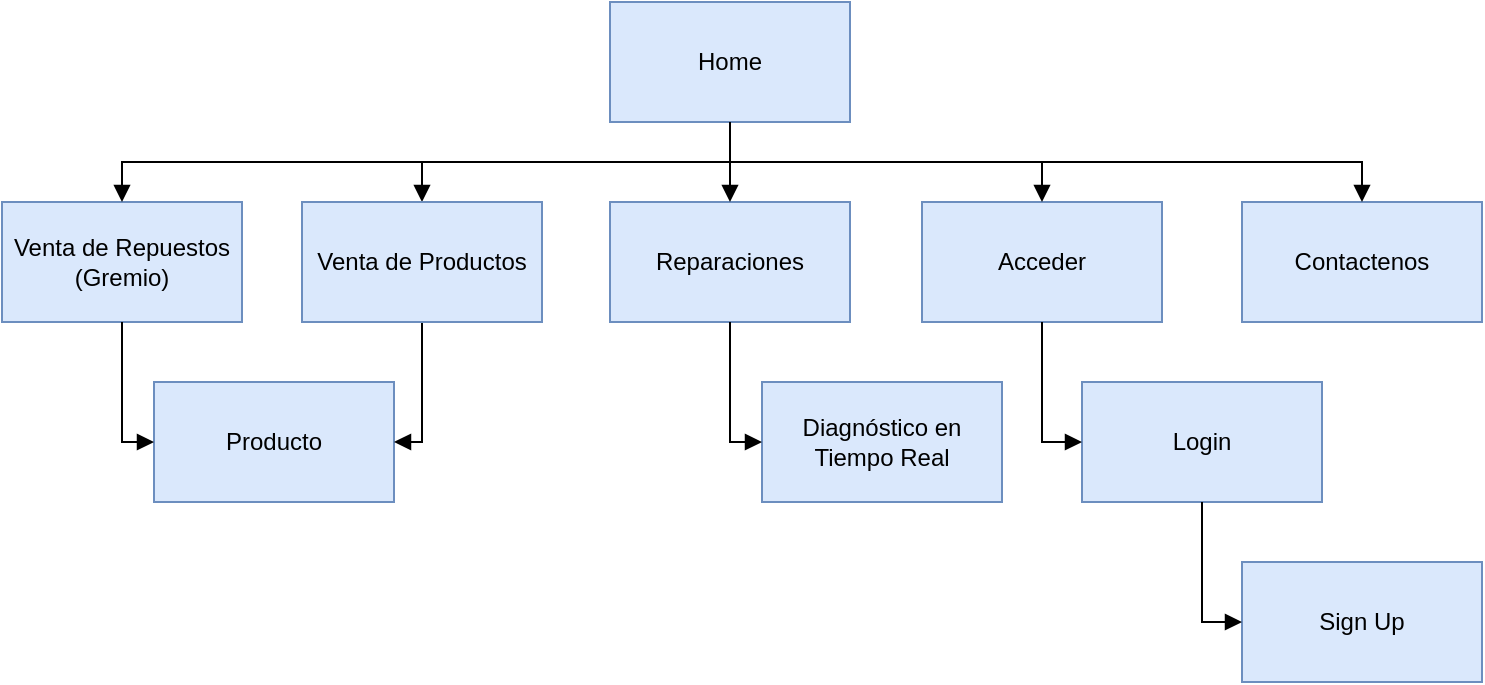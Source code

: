 <mxfile version="13.0.3" type="device"><diagram id="588aQKaETcQvQDQIGUwX" name="Page-1"><mxGraphModel dx="782" dy="497" grid="1" gridSize="10" guides="1" tooltips="1" connect="1" arrows="1" fold="1" page="1" pageScale="1" pageWidth="827" pageHeight="1169" math="0" shadow="0"><root><mxCell id="0"/><mxCell id="1" parent="0"/><mxCell id="DWEfkiD2cojNDqC9tioP-7" value="Home" style="rounded=0;whiteSpace=wrap;html=1;fillColor=#dae8fc;strokeColor=#6c8ebf;" parent="1" vertex="1"><mxGeometry x="348" y="40" width="120" height="60" as="geometry"/></mxCell><mxCell id="DWEfkiD2cojNDqC9tioP-8" value="Acceder" style="rounded=0;whiteSpace=wrap;html=1;fillColor=#dae8fc;strokeColor=#6c8ebf;" parent="1" vertex="1"><mxGeometry x="504" y="140" width="120" height="60" as="geometry"/></mxCell><mxCell id="DWEfkiD2cojNDqC9tioP-9" value="Sign Up" style="rounded=0;whiteSpace=wrap;html=1;fillColor=#dae8fc;strokeColor=#6c8ebf;" parent="1" vertex="1"><mxGeometry x="664" y="320" width="120" height="60" as="geometry"/></mxCell><mxCell id="DWEfkiD2cojNDqC9tioP-12" value="" style="endArrow=none;html=1;shadow=0;strokeColor=#000000;entryX=0.5;entryY=1;entryDx=0;entryDy=0;exitX=0.5;exitY=0;exitDx=0;exitDy=0;edgeStyle=orthogonalEdgeStyle;rounded=0;startArrow=block;startFill=1;" parent="1" source="DWEfkiD2cojNDqC9tioP-8" target="DWEfkiD2cojNDqC9tioP-7" edge="1"><mxGeometry width="50" height="50" relative="1" as="geometry"><mxPoint x="364" y="150" as="sourcePoint"/><mxPoint x="404" y="100" as="targetPoint"/></mxGeometry></mxCell><mxCell id="DWEfkiD2cojNDqC9tioP-13" value="Reparaciones" style="rounded=0;whiteSpace=wrap;html=1;fillColor=#dae8fc;strokeColor=#6c8ebf;" parent="1" vertex="1"><mxGeometry x="348" y="140" width="120" height="60" as="geometry"/></mxCell><mxCell id="DWEfkiD2cojNDqC9tioP-14" value="" style="endArrow=none;html=1;shadow=0;strokeColor=#000000;entryX=0.5;entryY=1;entryDx=0;entryDy=0;exitX=0.5;exitY=0;exitDx=0;exitDy=0;edgeStyle=orthogonalEdgeStyle;startArrow=block;startFill=1;" parent="1" source="DWEfkiD2cojNDqC9tioP-13" target="DWEfkiD2cojNDqC9tioP-7" edge="1"><mxGeometry width="50" height="50" relative="1" as="geometry"><mxPoint x="174" y="190" as="sourcePoint"/><mxPoint x="224" y="140" as="targetPoint"/></mxGeometry></mxCell><mxCell id="DWEfkiD2cojNDqC9tioP-16" value="Venta de Productos" style="rounded=0;whiteSpace=wrap;html=1;" parent="1" vertex="1"><mxGeometry x="194" y="140" width="120" height="60" as="geometry"/></mxCell><mxCell id="DWEfkiD2cojNDqC9tioP-17" value="Diagnóstico en Tiempo Real" style="rounded=0;whiteSpace=wrap;html=1;fillColor=#dae8fc;strokeColor=#6c8ebf;" parent="1" vertex="1"><mxGeometry x="424" y="230" width="120" height="60" as="geometry"/></mxCell><mxCell id="DWEfkiD2cojNDqC9tioP-21" value="" style="endArrow=none;html=1;shadow=0;strokeColor=#000000;entryX=0.5;entryY=1;entryDx=0;entryDy=0;exitX=0;exitY=0.5;exitDx=0;exitDy=0;rounded=0;edgeStyle=orthogonalEdgeStyle;startArrow=block;startFill=1;" parent="1" source="DWEfkiD2cojNDqC9tioP-17" target="DWEfkiD2cojNDqC9tioP-13" edge="1"><mxGeometry width="50" height="50" relative="1" as="geometry"><mxPoint x="284" y="250" as="sourcePoint"/><mxPoint x="334" y="200" as="targetPoint"/></mxGeometry></mxCell><mxCell id="DWEfkiD2cojNDqC9tioP-22" value="" style="endArrow=none;html=1;shadow=0;strokeColor=#000000;entryX=0.5;entryY=1;entryDx=0;entryDy=0;exitX=0.5;exitY=0;exitDx=0;exitDy=0;edgeStyle=orthogonalEdgeStyle;rounded=0;startArrow=block;startFill=1;" parent="1" source="DWEfkiD2cojNDqC9tioP-16" target="DWEfkiD2cojNDqC9tioP-7" edge="1"><mxGeometry width="50" height="50" relative="1" as="geometry"><mxPoint x="244" y="110" as="sourcePoint"/><mxPoint x="264" y="100" as="targetPoint"/></mxGeometry></mxCell><mxCell id="DWEfkiD2cojNDqC9tioP-23" value="Venta de Repuestos&lt;br&gt;(Gremio)" style="rounded=0;whiteSpace=wrap;html=1;fillColor=#dae8fc;strokeColor=#6c8ebf;" parent="1" vertex="1"><mxGeometry x="44" y="140" width="120" height="60" as="geometry"/></mxCell><mxCell id="DWEfkiD2cojNDqC9tioP-24" value="" style="endArrow=none;html=1;shadow=0;strokeColor=#000000;entryX=0.5;entryY=1;entryDx=0;entryDy=0;exitX=0.5;exitY=0;exitDx=0;exitDy=0;rounded=0;edgeStyle=orthogonalEdgeStyle;elbow=vertical;startArrow=block;startFill=1;" parent="1" source="DWEfkiD2cojNDqC9tioP-23" target="DWEfkiD2cojNDqC9tioP-7" edge="1"><mxGeometry width="50" height="50" relative="1" as="geometry"><mxPoint x="174" y="120" as="sourcePoint"/><mxPoint x="224" y="70" as="targetPoint"/></mxGeometry></mxCell><mxCell id="DWEfkiD2cojNDqC9tioP-25" value="Login" style="rounded=0;whiteSpace=wrap;html=1;fillColor=#dae8fc;strokeColor=#6c8ebf;" parent="1" vertex="1"><mxGeometry x="584" y="230" width="120" height="60" as="geometry"/></mxCell><mxCell id="DWEfkiD2cojNDqC9tioP-26" value="" style="endArrow=none;html=1;shadow=0;strokeColor=#000000;entryX=0.5;entryY=1;entryDx=0;entryDy=0;exitX=0;exitY=0.5;exitDx=0;exitDy=0;rounded=0;edgeStyle=orthogonalEdgeStyle;startArrow=block;startFill=1;" parent="1" source="DWEfkiD2cojNDqC9tioP-25" target="DWEfkiD2cojNDqC9tioP-8" edge="1"><mxGeometry width="50" height="50" relative="1" as="geometry"><mxPoint x="494" y="400" as="sourcePoint"/><mxPoint x="544" y="350" as="targetPoint"/></mxGeometry></mxCell><mxCell id="DWEfkiD2cojNDqC9tioP-27" value="" style="endArrow=none;html=1;shadow=0;strokeColor=#000000;entryX=0.5;entryY=1;entryDx=0;entryDy=0;exitX=0;exitY=0.5;exitDx=0;exitDy=0;edgeStyle=orthogonalEdgeStyle;rounded=0;startArrow=block;startFill=1;" parent="1" source="DWEfkiD2cojNDqC9tioP-9" target="DWEfkiD2cojNDqC9tioP-25" edge="1"><mxGeometry width="50" height="50" relative="1" as="geometry"><mxPoint x="524" y="370" as="sourcePoint"/><mxPoint x="574" y="320" as="targetPoint"/></mxGeometry></mxCell><mxCell id="DWEfkiD2cojNDqC9tioP-29" value="Contactenos" style="rounded=0;whiteSpace=wrap;html=1;fillColor=#dae8fc;strokeColor=#6c8ebf;" parent="1" vertex="1"><mxGeometry x="664" y="140" width="120" height="60" as="geometry"/></mxCell><mxCell id="_T3JEC4q59Nw3B72BbCm-1" value="Producto" style="rounded=0;whiteSpace=wrap;html=1;fillColor=#dae8fc;strokeColor=#6c8ebf;" vertex="1" parent="1"><mxGeometry x="120" y="230" width="120" height="60" as="geometry"/></mxCell><mxCell id="_T3JEC4q59Nw3B72BbCm-2" value="" style="endArrow=none;html=1;entryX=0.5;entryY=1;entryDx=0;entryDy=0;exitX=1;exitY=0.5;exitDx=0;exitDy=0;strokeColor=#000000;rounded=0;edgeStyle=orthogonalEdgeStyle;startArrow=block;startFill=1;" edge="1" parent="1" source="_T3JEC4q59Nw3B72BbCm-1" target="DWEfkiD2cojNDqC9tioP-16"><mxGeometry width="50" height="50" relative="1" as="geometry"><mxPoint x="260" y="350" as="sourcePoint"/><mxPoint x="310" y="300" as="targetPoint"/></mxGeometry></mxCell><mxCell id="_T3JEC4q59Nw3B72BbCm-3" value="" style="endArrow=none;html=1;entryX=0.5;entryY=1;entryDx=0;entryDy=0;exitX=0;exitY=0.5;exitDx=0;exitDy=0;rounded=0;edgeStyle=orthogonalEdgeStyle;startArrow=block;startFill=1;" edge="1" parent="1" source="_T3JEC4q59Nw3B72BbCm-1" target="DWEfkiD2cojNDqC9tioP-23"><mxGeometry width="50" height="50" relative="1" as="geometry"><mxPoint x="120" y="410" as="sourcePoint"/><mxPoint x="170" y="350" as="targetPoint"/></mxGeometry></mxCell><mxCell id="_T3JEC4q59Nw3B72BbCm-4" value="" style="endArrow=none;html=1;strokeColor=#000000;entryX=0.5;entryY=1;entryDx=0;entryDy=0;exitX=0.5;exitY=0;exitDx=0;exitDy=0;rounded=0;edgeStyle=orthogonalEdgeStyle;startArrow=block;startFill=1;" edge="1" parent="1" source="DWEfkiD2cojNDqC9tioP-29" target="DWEfkiD2cojNDqC9tioP-7"><mxGeometry width="50" height="50" relative="1" as="geometry"><mxPoint x="610" y="100" as="sourcePoint"/><mxPoint x="660" y="50" as="targetPoint"/></mxGeometry></mxCell><mxCell id="_T3JEC4q59Nw3B72BbCm-5" value="Venta de Productos" style="rounded=0;whiteSpace=wrap;html=1;fillColor=#dae8fc;strokeColor=#6c8ebf;" vertex="1" parent="1"><mxGeometry x="194" y="140" width="120" height="60" as="geometry"/></mxCell></root></mxGraphModel></diagram></mxfile>